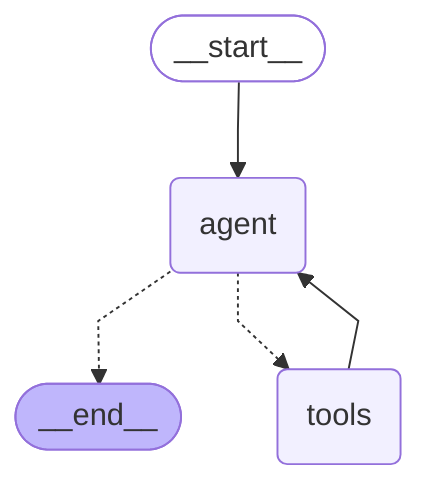 ---
config:
  flowchart:
    curve: linear
---
graph TD;
	__start__([<p>__start__</p>]):::first
	agent(agent)
	tools(tools)
	__end__([<p>__end__</p>]):::last
	__start__ --> agent;
	agent -.-> __end__;
	agent -.-> tools;
	tools --> agent;
	classDef default fill:#f2f0ff,line-height:1.2
	classDef first fill-opacity:0
	classDef last fill:#bfb6fc